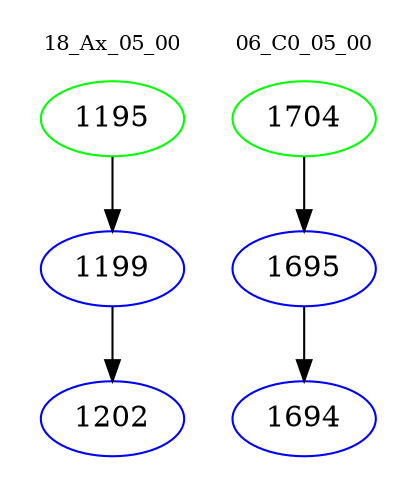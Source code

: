 digraph{
subgraph cluster_0 {
color = white
label = "18_Ax_05_00";
fontsize=10;
T0_1195 [label="1195", color="green"]
T0_1195 -> T0_1199 [color="black"]
T0_1199 [label="1199", color="blue"]
T0_1199 -> T0_1202 [color="black"]
T0_1202 [label="1202", color="blue"]
}
subgraph cluster_1 {
color = white
label = "06_C0_05_00";
fontsize=10;
T1_1704 [label="1704", color="green"]
T1_1704 -> T1_1695 [color="black"]
T1_1695 [label="1695", color="blue"]
T1_1695 -> T1_1694 [color="black"]
T1_1694 [label="1694", color="blue"]
}
}
